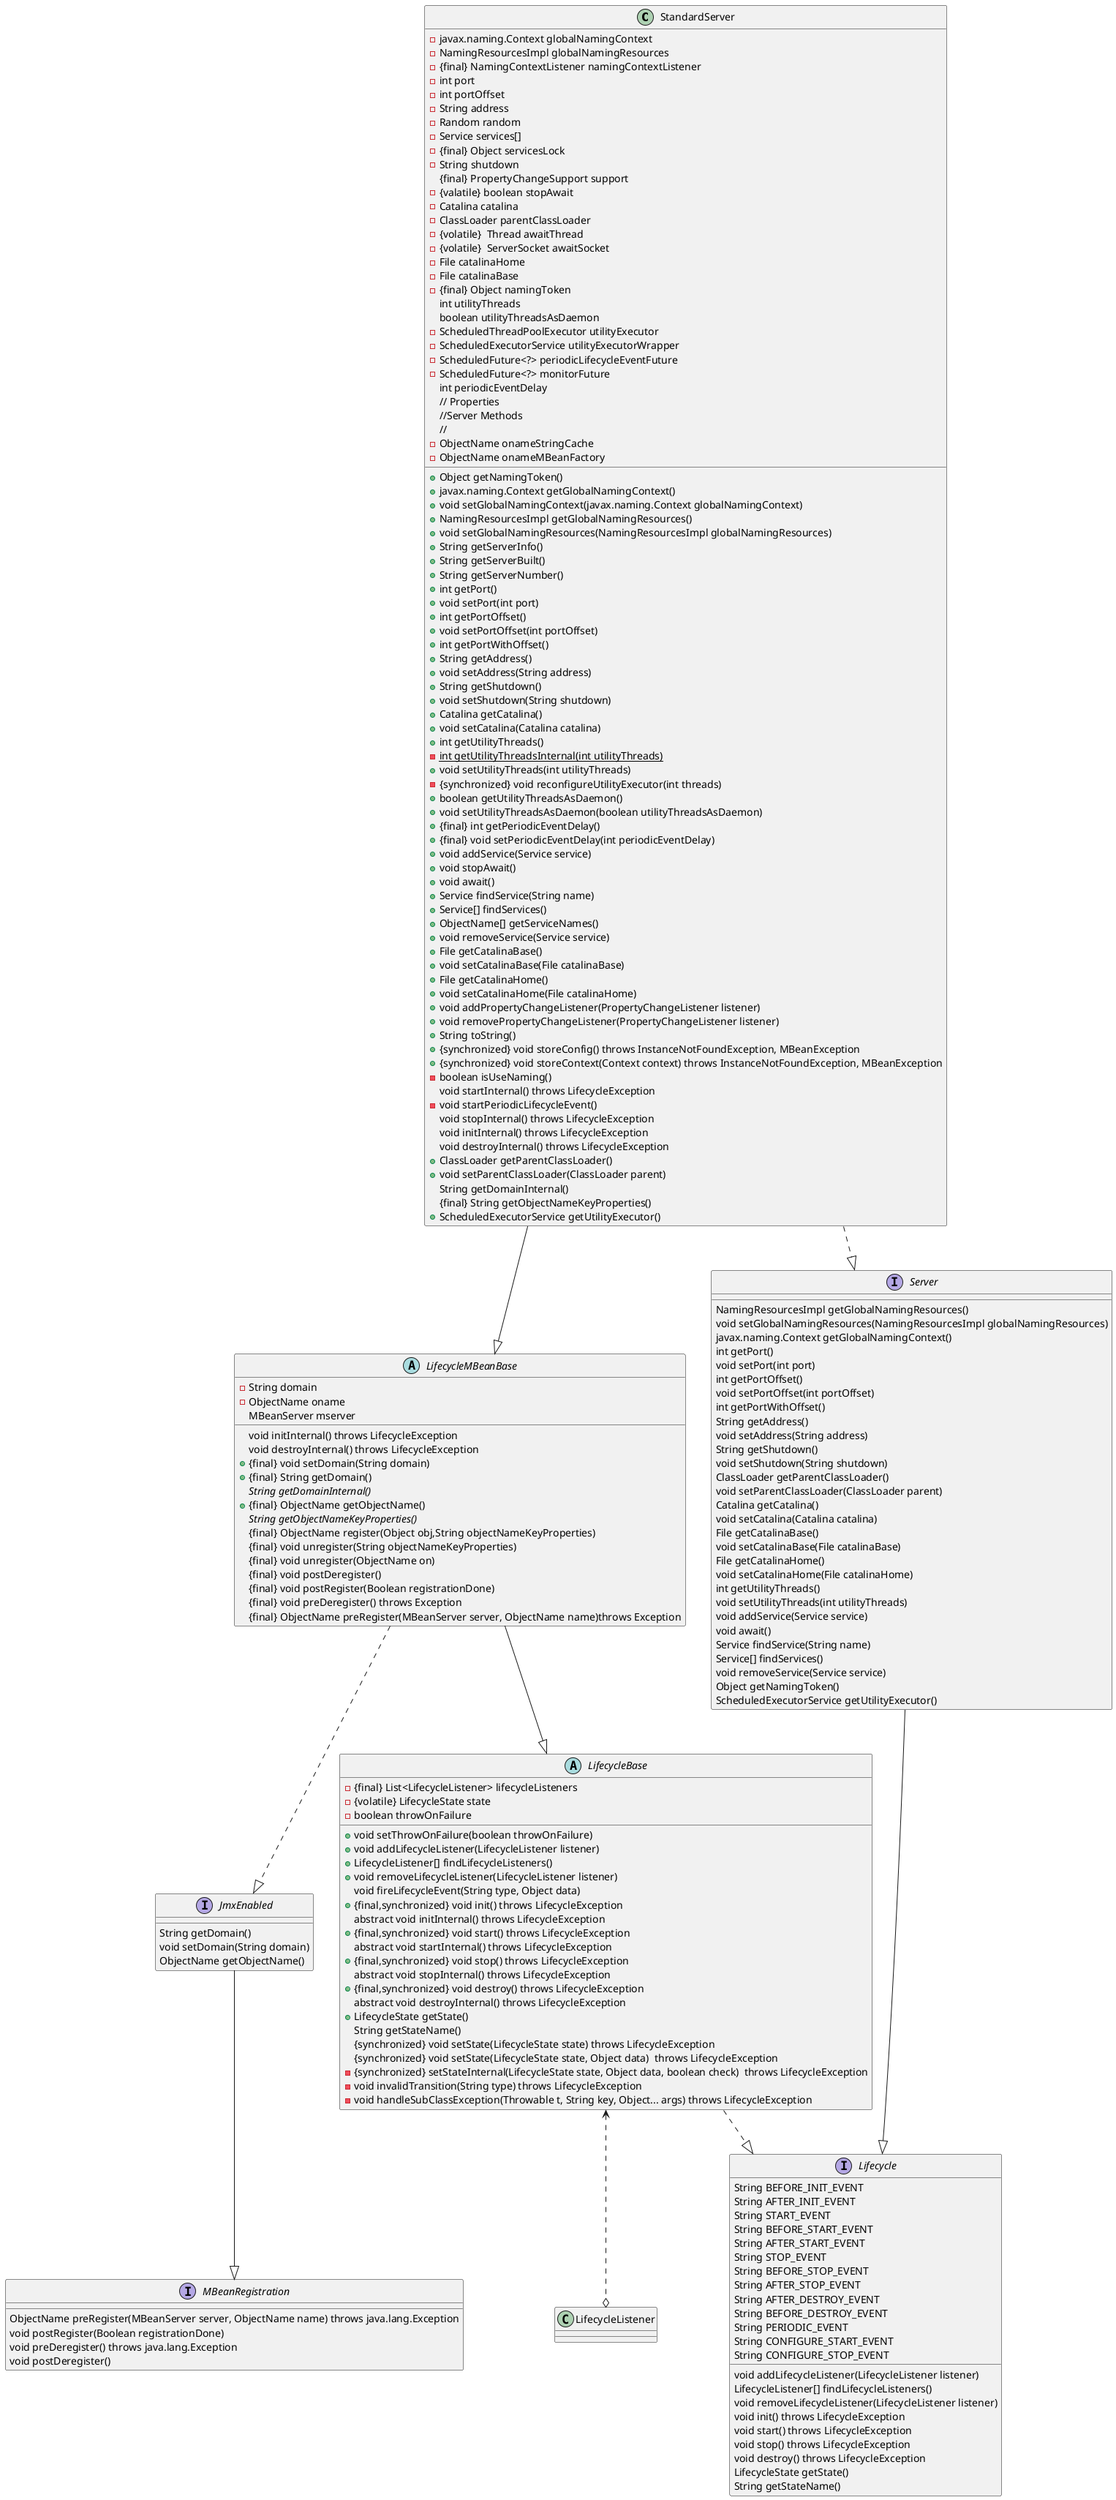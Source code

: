 @startuml

class StandardServer{
    - javax.naming.Context globalNamingContext
    - NamingResourcesImpl globalNamingResources
    - {final} NamingContextListener namingContextListener
    - int port
    - int portOffset
    - String address
    - Random random
    - Service services[]
    - {final} Object servicesLock
    - String shutdown
      {final} PropertyChangeSupport support
    - {valatile} boolean stopAwait
    - Catalina catalina
    - ClassLoader parentClassLoader
    - {volatile}  Thread awaitThread
    - {volatile}  ServerSocket awaitSocket
    - File catalinaHome
    - File catalinaBase
    - {final} Object namingToken
      int utilityThreads
      boolean utilityThreadsAsDaemon
    - ScheduledThreadPoolExecutor utilityExecutor
    - ScheduledExecutorService utilityExecutorWrapper
    - ScheduledFuture<?> periodicLifecycleEventFuture
    - ScheduledFuture<?> monitorFuture
      int periodicEventDelay
    // Properties
    + Object getNamingToken()
    + javax.naming.Context getGlobalNamingContext()
    + void setGlobalNamingContext(javax.naming.Context globalNamingContext)
    +  NamingResourcesImpl getGlobalNamingResources()
    + void setGlobalNamingResources(NamingResourcesImpl globalNamingResources)
    + String getServerInfo()
    + String getServerBuilt()
    + String getServerNumber()
    + int getPort()
    + void setPort(int port)
    + int getPortOffset()
    + void setPortOffset(int portOffset)
    + int getPortWithOffset()
    + String getAddress()
    + void setAddress(String address)
    + String getShutdown()
    + void setShutdown(String shutdown)
    + Catalina getCatalina()
    + void setCatalina(Catalina catalina)
    + int getUtilityThreads()
    - {static} int getUtilityThreadsInternal(int utilityThreads)
    + void setUtilityThreads(int utilityThreads)
    - {synchronized} void reconfigureUtilityExecutor(int threads)
    + boolean getUtilityThreadsAsDaemon()
    + void setUtilityThreadsAsDaemon(boolean utilityThreadsAsDaemon)
    + {final} int getPeriodicEventDelay()
    + {final} void setPeriodicEventDelay(int periodicEventDelay)
    //Server Methods
    + void addService(Service service)
    + void stopAwait()
    + void await()
    + Service findService(String name)
    + Service[] findServices()
    + ObjectName[] getServiceNames()
    + void removeService(Service service)
    + File getCatalinaBase()
    + void setCatalinaBase(File catalinaBase)
    + File getCatalinaHome()
    + void setCatalinaHome(File catalinaHome)
    //
    + void addPropertyChangeListener(PropertyChangeListener listener)
    + void removePropertyChangeListener(PropertyChangeListener listener)
    + String toString()
    + {synchronized} void storeConfig() throws InstanceNotFoundException, MBeanException
    + {synchronized} void storeContext(Context context) throws InstanceNotFoundException, MBeanException
    - boolean isUseNaming()
      void startInternal() throws LifecycleException
    - void startPeriodicLifecycleEvent()
      void stopInternal() throws LifecycleException
      void initInternal() throws LifecycleException
      void destroyInternal() throws LifecycleException
    + ClassLoader getParentClassLoader()
    + void setParentClassLoader(ClassLoader parent)
    - ObjectName onameStringCache
    - ObjectName onameMBeanFactory
      String getDomainInternal()
      {final} String getObjectNameKeyProperties()
    + ScheduledExecutorService getUtilityExecutor()
}
abstract class LifecycleMBeanBase{
       - String domain
       - ObjectName oname
         MBeanServer mserver
         void initInternal() throws LifecycleException
         void destroyInternal() throws LifecycleException
       + {final} void setDomain(String domain)
       + {final} String getDomain()
         {abstract} String getDomainInternal()
       + {final} ObjectName getObjectName()
         {abstract} String getObjectNameKeyProperties()
         {final} ObjectName register(Object obj,String objectNameKeyProperties)
         {final} void unregister(String objectNameKeyProperties)
         {final} void unregister(ObjectName on)
         {final} void postDeregister()
         {final} void postRegister(Boolean registrationDone)
         {final} void preDeregister() throws Exception
         {final} ObjectName preRegister(MBeanServer server, ObjectName name)throws Exception
}
abstract class LifecycleBase{
   -{final} List<LifecycleListener> lifecycleListeners
   -{volatile} LifecycleState state
   - boolean throwOnFailure
   + void setThrowOnFailure(boolean throwOnFailure)
   + void addLifecycleListener(LifecycleListener listener)
   + LifecycleListener[] findLifecycleListeners()
   + void removeLifecycleListener(LifecycleListener listener)
     void fireLifecycleEvent(String type, Object data)
   + {final,synchronized} void init() throws LifecycleException
     abstract void initInternal() throws LifecycleException
   + {final,synchronized} void start() throws LifecycleException
     abstract void startInternal() throws LifecycleException
   + {final,synchronized} void stop() throws LifecycleException
     abstract void stopInternal() throws LifecycleException
   + {final,synchronized} void destroy() throws LifecycleException
     abstract void destroyInternal() throws LifecycleException
   + LifecycleState getState()
     String getStateName()
     {synchronized} void setState(LifecycleState state) throws LifecycleException
     {synchronized} void setState(LifecycleState state, Object data)  throws LifecycleException
   - {synchronized} setStateInternal(LifecycleState state, Object data, boolean check)  throws LifecycleException
   - void invalidTransition(String type) throws LifecycleException
   - void handleSubClassException(Throwable t, String key, Object... args) throws LifecycleException
}
interface Server{
     NamingResourcesImpl getGlobalNamingResources()
     void setGlobalNamingResources(NamingResourcesImpl globalNamingResources)
     javax.naming.Context getGlobalNamingContext()
     int getPort()
     void setPort(int port)
     int getPortOffset()
     void setPortOffset(int portOffset)
     int getPortWithOffset()
     String getAddress()
     void setAddress(String address)
     String getShutdown()
     void setShutdown(String shutdown)
     ClassLoader getParentClassLoader()
     void setParentClassLoader(ClassLoader parent)
     Catalina getCatalina()
     void setCatalina(Catalina catalina)
     File getCatalinaBase()
     void setCatalinaBase(File catalinaBase)
     File getCatalinaHome()
     void setCatalinaHome(File catalinaHome)
     int getUtilityThreads()
     void setUtilityThreads(int utilityThreads)
     void addService(Service service)
     void await()
     Service findService(String name)
     Service[] findServices()
     void removeService(Service service)
     Object getNamingToken()
     ScheduledExecutorService getUtilityExecutor()
}
interface Lifecycle{
   String BEFORE_INIT_EVENT
   String AFTER_INIT_EVENT
   String START_EVENT
   String BEFORE_START_EVENT
   String AFTER_START_EVENT
   String STOP_EVENT
   String BEFORE_STOP_EVENT
   String AFTER_STOP_EVENT
   String AFTER_DESTROY_EVENT
   String BEFORE_DESTROY_EVENT
   String PERIODIC_EVENT
   String CONFIGURE_START_EVENT
   String CONFIGURE_STOP_EVENT
   void addLifecycleListener(LifecycleListener listener)
   LifecycleListener[] findLifecycleListeners()
   void removeLifecycleListener(LifecycleListener listener)
   void init() throws LifecycleException
   void start() throws LifecycleException
   void stop() throws LifecycleException
   void destroy() throws LifecycleException
   LifecycleState getState()
   String getStateName()
}
interface JmxEnabled{
   String getDomain()
   void setDomain(String domain)
   ObjectName getObjectName()
}
interface MBeanRegistration{
   ObjectName preRegister(MBeanServer server, ObjectName name) throws java.lang.Exception
   void postRegister(Boolean registrationDone)
   void preDeregister() throws java.lang.Exception
   void postDeregister()
}
StandardServer --|>LifecycleMBeanBase
StandardServer ..|>Server
LifecycleMBeanBase --|>LifecycleBase
LifecycleBase ..|>Lifecycle
LifecycleMBeanBase ..|>JmxEnabled
JmxEnabled --|>MBeanRegistration
Server --|>Lifecycle
LifecycleBase <..o LifecycleListener

@enduml